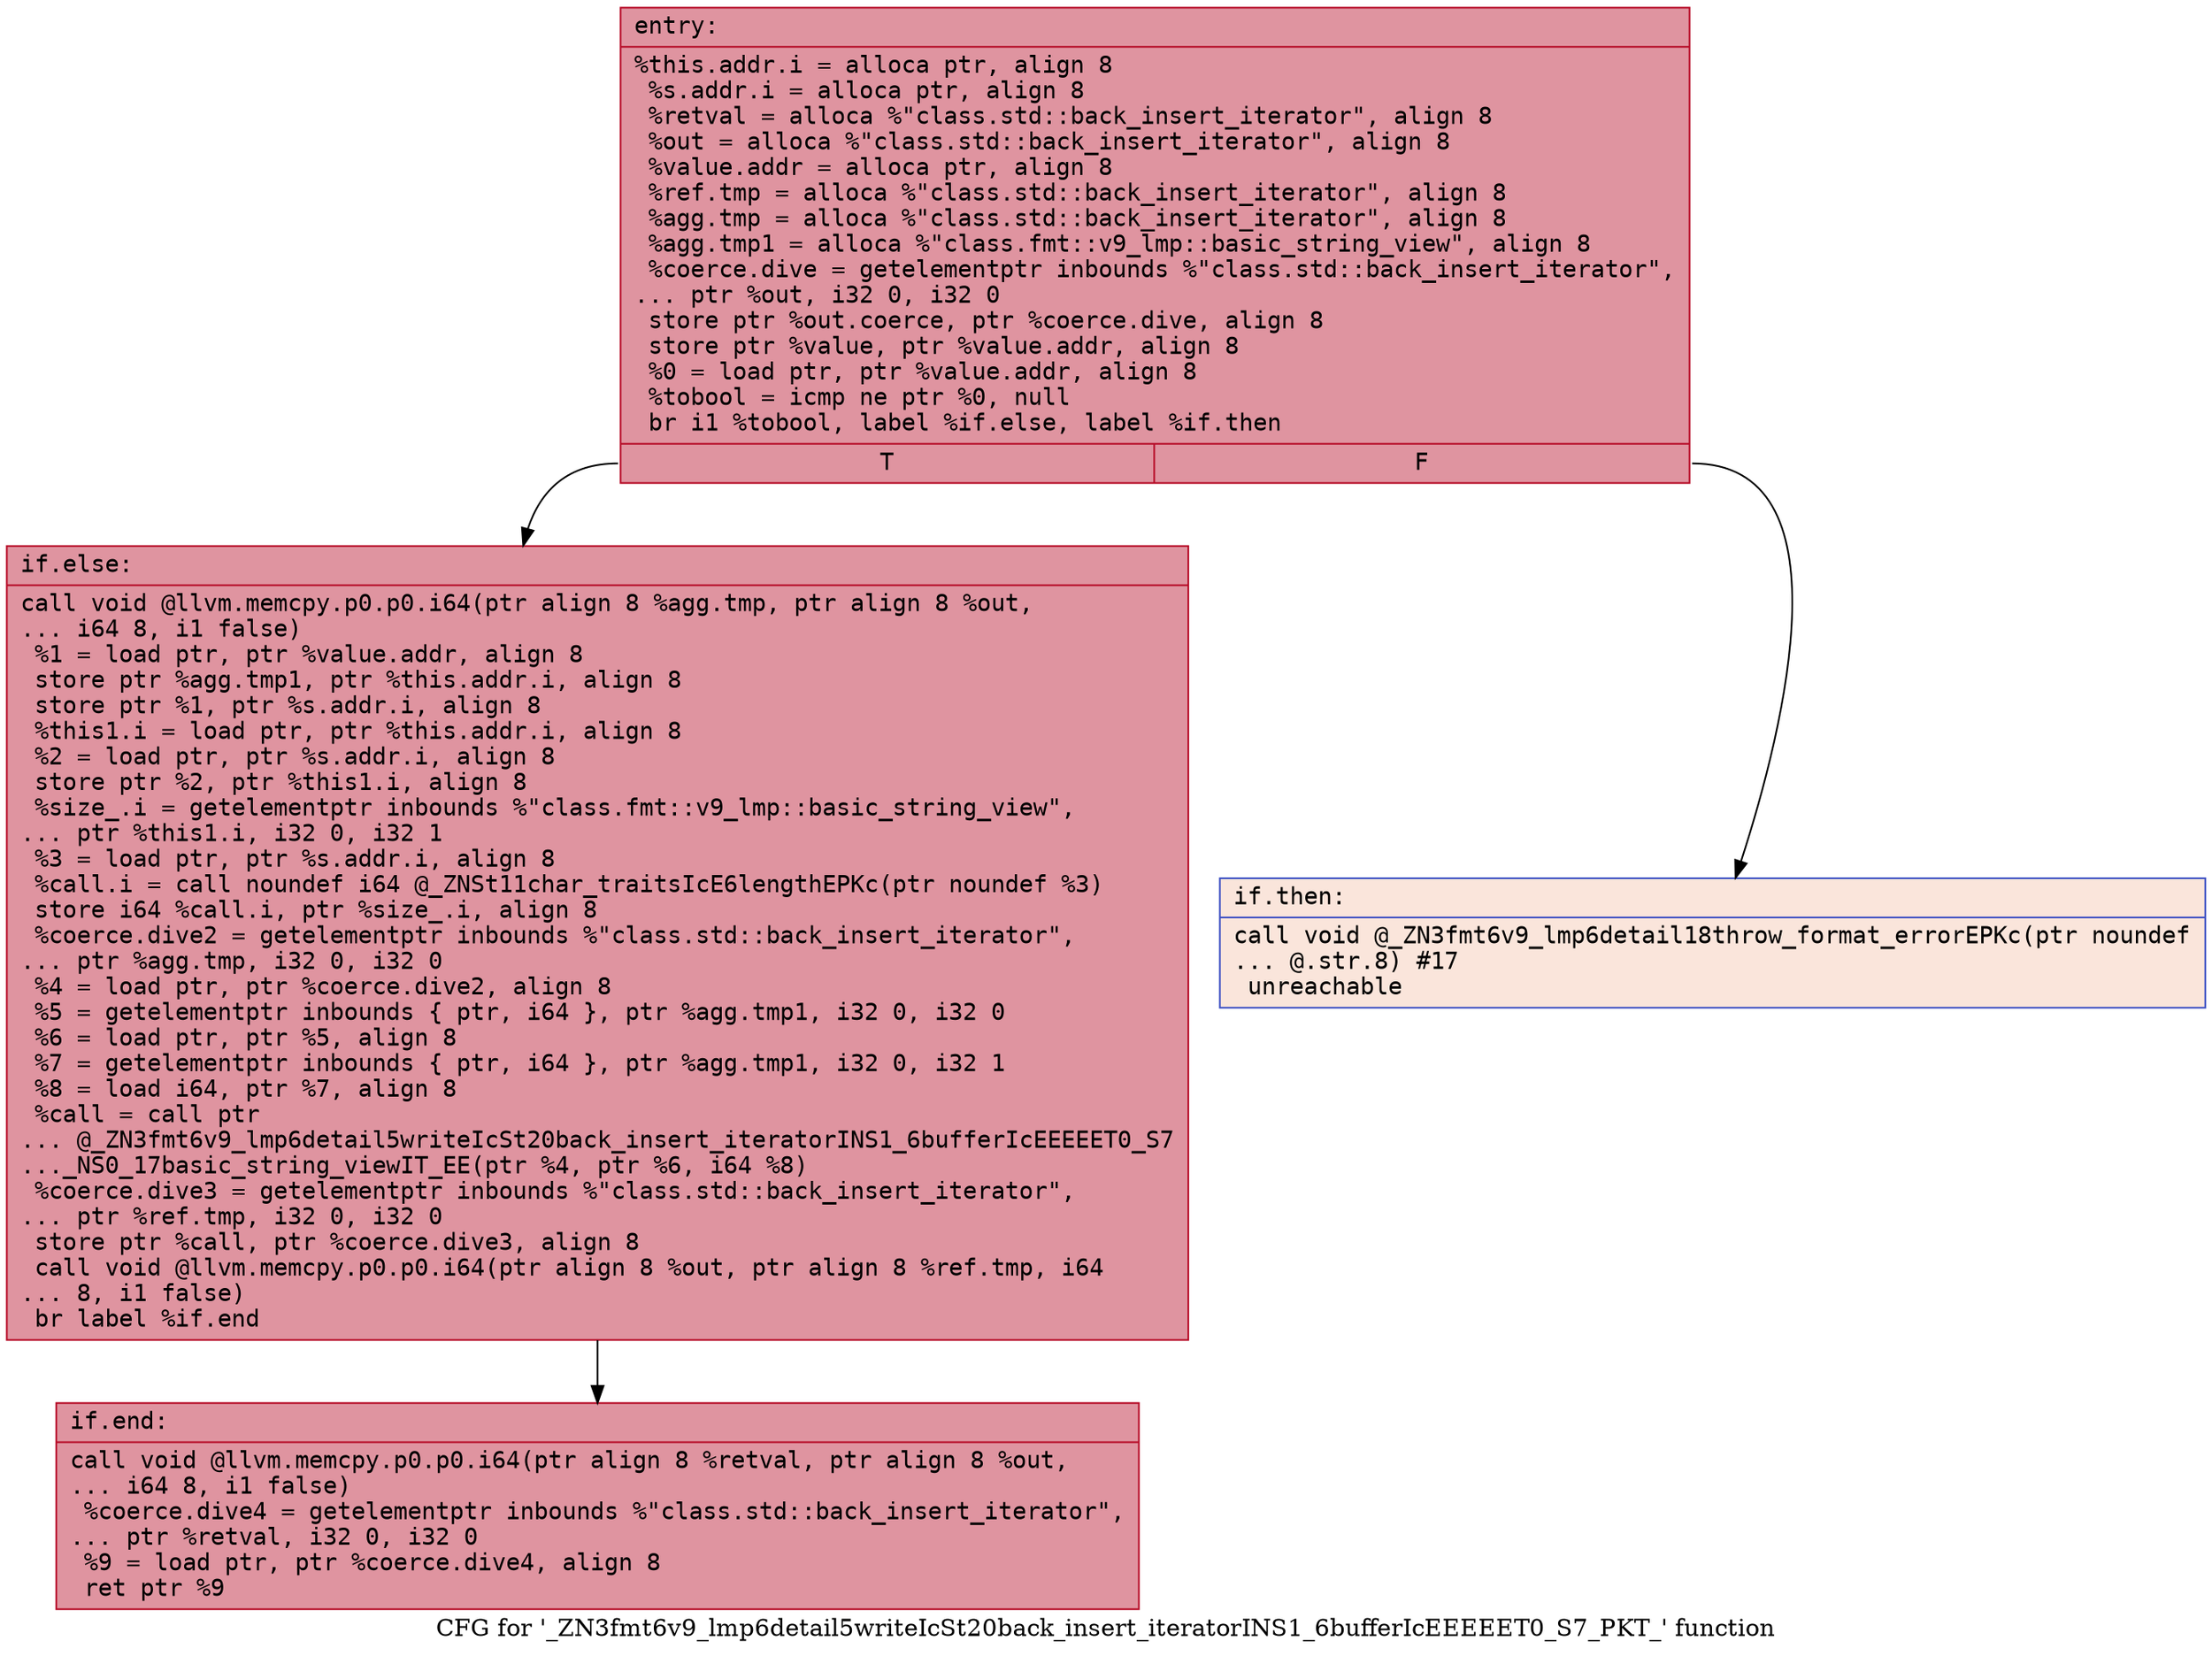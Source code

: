 digraph "CFG for '_ZN3fmt6v9_lmp6detail5writeIcSt20back_insert_iteratorINS1_6bufferIcEEEEET0_S7_PKT_' function" {
	label="CFG for '_ZN3fmt6v9_lmp6detail5writeIcSt20back_insert_iteratorINS1_6bufferIcEEEEET0_S7_PKT_' function";

	Node0x55fec2f8ca80 [shape=record,color="#b70d28ff", style=filled, fillcolor="#b70d2870" fontname="Courier",label="{entry:\l|  %this.addr.i = alloca ptr, align 8\l  %s.addr.i = alloca ptr, align 8\l  %retval = alloca %\"class.std::back_insert_iterator\", align 8\l  %out = alloca %\"class.std::back_insert_iterator\", align 8\l  %value.addr = alloca ptr, align 8\l  %ref.tmp = alloca %\"class.std::back_insert_iterator\", align 8\l  %agg.tmp = alloca %\"class.std::back_insert_iterator\", align 8\l  %agg.tmp1 = alloca %\"class.fmt::v9_lmp::basic_string_view\", align 8\l  %coerce.dive = getelementptr inbounds %\"class.std::back_insert_iterator\",\l... ptr %out, i32 0, i32 0\l  store ptr %out.coerce, ptr %coerce.dive, align 8\l  store ptr %value, ptr %value.addr, align 8\l  %0 = load ptr, ptr %value.addr, align 8\l  %tobool = icmp ne ptr %0, null\l  br i1 %tobool, label %if.else, label %if.then\l|{<s0>T|<s1>F}}"];
	Node0x55fec2f8ca80:s0 -> Node0x55fec2f8d470[tooltip="entry -> if.else\nProbability 100.00%" ];
	Node0x55fec2f8ca80:s1 -> Node0x55fec2f8d4e0[tooltip="entry -> if.then\nProbability 0.00%" ];
	Node0x55fec2f8d4e0 [shape=record,color="#3d50c3ff", style=filled, fillcolor="#f4c5ad70" fontname="Courier",label="{if.then:\l|  call void @_ZN3fmt6v9_lmp6detail18throw_format_errorEPKc(ptr noundef\l... @.str.8) #17\l  unreachable\l}"];
	Node0x55fec2f8d470 [shape=record,color="#b70d28ff", style=filled, fillcolor="#b70d2870" fontname="Courier",label="{if.else:\l|  call void @llvm.memcpy.p0.p0.i64(ptr align 8 %agg.tmp, ptr align 8 %out,\l... i64 8, i1 false)\l  %1 = load ptr, ptr %value.addr, align 8\l  store ptr %agg.tmp1, ptr %this.addr.i, align 8\l  store ptr %1, ptr %s.addr.i, align 8\l  %this1.i = load ptr, ptr %this.addr.i, align 8\l  %2 = load ptr, ptr %s.addr.i, align 8\l  store ptr %2, ptr %this1.i, align 8\l  %size_.i = getelementptr inbounds %\"class.fmt::v9_lmp::basic_string_view\",\l... ptr %this1.i, i32 0, i32 1\l  %3 = load ptr, ptr %s.addr.i, align 8\l  %call.i = call noundef i64 @_ZNSt11char_traitsIcE6lengthEPKc(ptr noundef %3)\l  store i64 %call.i, ptr %size_.i, align 8\l  %coerce.dive2 = getelementptr inbounds %\"class.std::back_insert_iterator\",\l... ptr %agg.tmp, i32 0, i32 0\l  %4 = load ptr, ptr %coerce.dive2, align 8\l  %5 = getelementptr inbounds \{ ptr, i64 \}, ptr %agg.tmp1, i32 0, i32 0\l  %6 = load ptr, ptr %5, align 8\l  %7 = getelementptr inbounds \{ ptr, i64 \}, ptr %agg.tmp1, i32 0, i32 1\l  %8 = load i64, ptr %7, align 8\l  %call = call ptr\l... @_ZN3fmt6v9_lmp6detail5writeIcSt20back_insert_iteratorINS1_6bufferIcEEEEET0_S7\l..._NS0_17basic_string_viewIT_EE(ptr %4, ptr %6, i64 %8)\l  %coerce.dive3 = getelementptr inbounds %\"class.std::back_insert_iterator\",\l... ptr %ref.tmp, i32 0, i32 0\l  store ptr %call, ptr %coerce.dive3, align 8\l  call void @llvm.memcpy.p0.p0.i64(ptr align 8 %out, ptr align 8 %ref.tmp, i64\l... 8, i1 false)\l  br label %if.end\l}"];
	Node0x55fec2f8d470 -> Node0x55fec2f8e8a0[tooltip="if.else -> if.end\nProbability 100.00%" ];
	Node0x55fec2f8e8a0 [shape=record,color="#b70d28ff", style=filled, fillcolor="#b70d2870" fontname="Courier",label="{if.end:\l|  call void @llvm.memcpy.p0.p0.i64(ptr align 8 %retval, ptr align 8 %out,\l... i64 8, i1 false)\l  %coerce.dive4 = getelementptr inbounds %\"class.std::back_insert_iterator\",\l... ptr %retval, i32 0, i32 0\l  %9 = load ptr, ptr %coerce.dive4, align 8\l  ret ptr %9\l}"];
}
